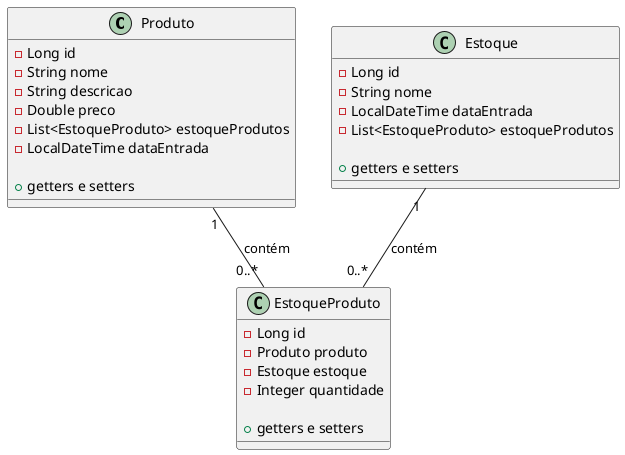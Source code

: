 @startuml diagrama_estoque

class Produto {
    - Long id
    - String nome
    - String descricao
    - Double preco
    - List<EstoqueProduto> estoqueProdutos
    - LocalDateTime dataEntrada

    + getters e setters
}

class EstoqueProduto {
    - Long id
    - Produto produto
    - Estoque estoque
    - Integer quantidade

    + getters e setters
}

class Estoque {
    - Long id
    - String nome
    - LocalDateTime dataEntrada
    - List<EstoqueProduto> estoqueProdutos

    + getters e setters
}

Produto "1" -- "0..*" EstoqueProduto : contém
Estoque "1" -- "0..*" EstoqueProduto : contém

@enduml